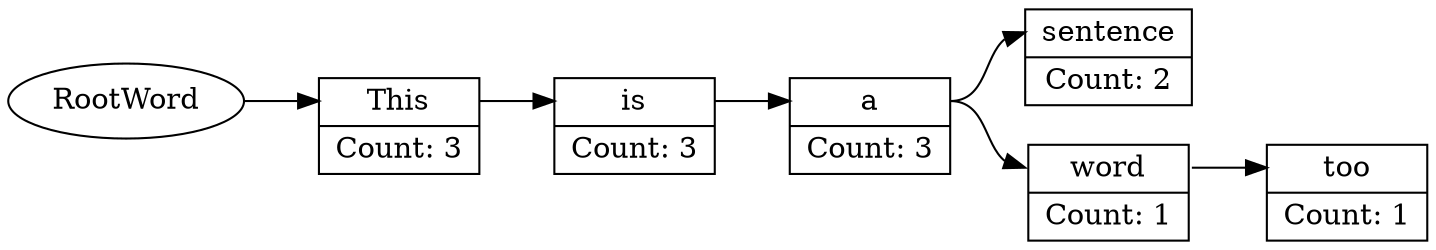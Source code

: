 digraph G {
  /* size = "4,4"; */
  rankdir=LR;
  node0 [label = "<f0> This | <f1> Count: 3", shape=record];
  node1 [label = "<f0> is | <f1> Count: 3", shape=record];
  node2 [label = "<f0> a | <f1> Count: 3",height=0.5, shape=record];
  node3 [label = "<f0> sentence | <f1> Count: 2",height=0.5, shape=record];
  node4 [label = "<f0> word | <f1> Count: 1",height=0.5, shape=record];
  node5 [label = "<f0> too | <f1> Count: 1",height=0.5, shape=record];

  RootWord -> node0:f0;
  node0:f0 -> node1:f0;
  node1:f0 -> node2:f0;
  node2:f0 -> node3:f0;
  node2:f0 -> node4:f0;
  node4:f0 -> node5:f0;
}

/*
This is a sentence.
This is a sentence too.
This is a word.
*/
